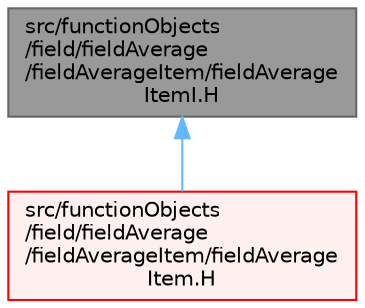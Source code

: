 digraph "src/functionObjects/field/fieldAverage/fieldAverageItem/fieldAverageItemI.H"
{
 // LATEX_PDF_SIZE
  bgcolor="transparent";
  edge [fontname=Helvetica,fontsize=10,labelfontname=Helvetica,labelfontsize=10];
  node [fontname=Helvetica,fontsize=10,shape=box,height=0.2,width=0.4];
  Node1 [id="Node000001",label="src/functionObjects\l/field/fieldAverage\l/fieldAverageItem/fieldAverage\lItemI.H",height=0.2,width=0.4,color="gray40", fillcolor="grey60", style="filled", fontcolor="black",tooltip=" "];
  Node1 -> Node2 [id="edge1_Node000001_Node000002",dir="back",color="steelblue1",style="solid",tooltip=" "];
  Node2 [id="Node000002",label="src/functionObjects\l/field/fieldAverage\l/fieldAverageItem/fieldAverage\lItem.H",height=0.2,width=0.4,color="red", fillcolor="#FFF0F0", style="filled",URL="$fieldAverageItem_8H.html",tooltip=" "];
}
